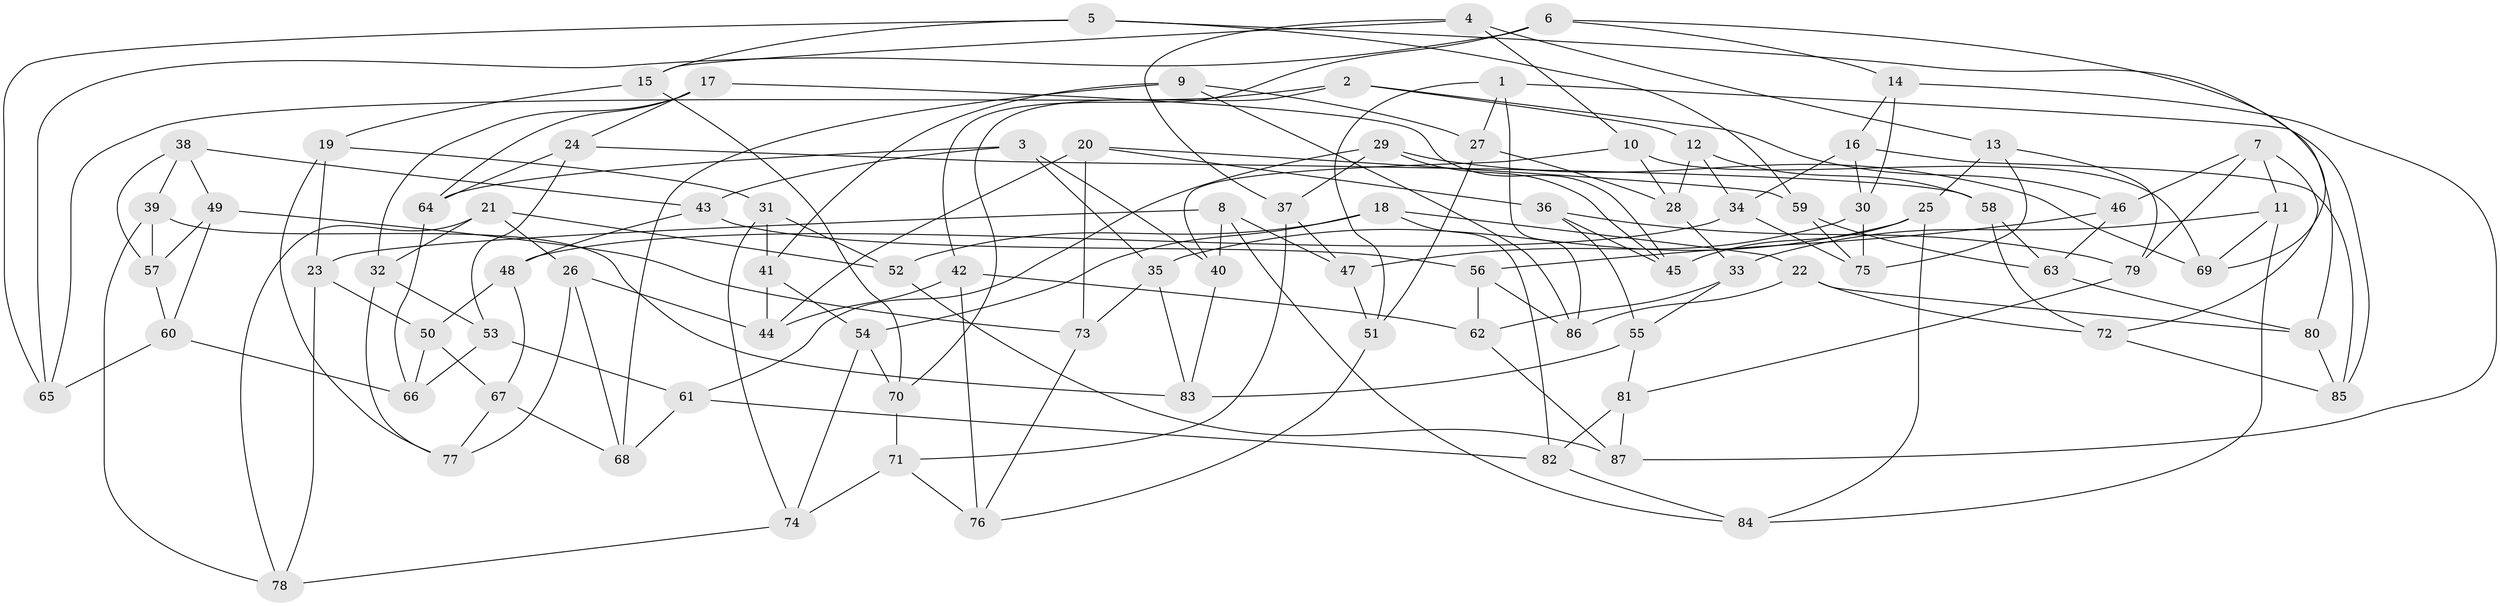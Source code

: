 // coarse degree distribution, {4: 0.6153846153846154, 3: 0.11538461538461539, 11: 0.038461538461538464, 5: 0.15384615384615385, 7: 0.019230769230769232, 8: 0.019230769230769232, 6: 0.019230769230769232, 9: 0.019230769230769232}
// Generated by graph-tools (version 1.1) at 2025/03/03/04/25 22:03:30]
// undirected, 87 vertices, 174 edges
graph export_dot {
graph [start="1"]
  node [color=gray90,style=filled];
  1;
  2;
  3;
  4;
  5;
  6;
  7;
  8;
  9;
  10;
  11;
  12;
  13;
  14;
  15;
  16;
  17;
  18;
  19;
  20;
  21;
  22;
  23;
  24;
  25;
  26;
  27;
  28;
  29;
  30;
  31;
  32;
  33;
  34;
  35;
  36;
  37;
  38;
  39;
  40;
  41;
  42;
  43;
  44;
  45;
  46;
  47;
  48;
  49;
  50;
  51;
  52;
  53;
  54;
  55;
  56;
  57;
  58;
  59;
  60;
  61;
  62;
  63;
  64;
  65;
  66;
  67;
  68;
  69;
  70;
  71;
  72;
  73;
  74;
  75;
  76;
  77;
  78;
  79;
  80;
  81;
  82;
  83;
  84;
  85;
  86;
  87;
  1 -- 51;
  1 -- 27;
  1 -- 85;
  1 -- 86;
  2 -- 12;
  2 -- 65;
  2 -- 46;
  2 -- 70;
  3 -- 64;
  3 -- 43;
  3 -- 40;
  3 -- 35;
  4 -- 37;
  4 -- 10;
  4 -- 13;
  4 -- 15;
  5 -- 59;
  5 -- 15;
  5 -- 65;
  5 -- 80;
  6 -- 14;
  6 -- 42;
  6 -- 65;
  6 -- 69;
  7 -- 79;
  7 -- 11;
  7 -- 46;
  7 -- 72;
  8 -- 40;
  8 -- 84;
  8 -- 23;
  8 -- 47;
  9 -- 68;
  9 -- 86;
  9 -- 27;
  9 -- 41;
  10 -- 28;
  10 -- 40;
  10 -- 69;
  11 -- 84;
  11 -- 33;
  11 -- 69;
  12 -- 34;
  12 -- 58;
  12 -- 28;
  13 -- 25;
  13 -- 75;
  13 -- 79;
  14 -- 16;
  14 -- 30;
  14 -- 87;
  15 -- 19;
  15 -- 70;
  16 -- 34;
  16 -- 30;
  16 -- 85;
  17 -- 24;
  17 -- 45;
  17 -- 64;
  17 -- 32;
  18 -- 52;
  18 -- 54;
  18 -- 82;
  18 -- 22;
  19 -- 31;
  19 -- 77;
  19 -- 23;
  20 -- 44;
  20 -- 73;
  20 -- 59;
  20 -- 36;
  21 -- 32;
  21 -- 52;
  21 -- 78;
  21 -- 26;
  22 -- 86;
  22 -- 80;
  22 -- 72;
  23 -- 78;
  23 -- 50;
  24 -- 64;
  24 -- 53;
  24 -- 58;
  25 -- 84;
  25 -- 45;
  25 -- 35;
  26 -- 44;
  26 -- 77;
  26 -- 68;
  27 -- 28;
  27 -- 51;
  28 -- 33;
  29 -- 69;
  29 -- 45;
  29 -- 37;
  29 -- 61;
  30 -- 75;
  30 -- 47;
  31 -- 74;
  31 -- 41;
  31 -- 52;
  32 -- 77;
  32 -- 53;
  33 -- 62;
  33 -- 55;
  34 -- 75;
  34 -- 48;
  35 -- 73;
  35 -- 83;
  36 -- 79;
  36 -- 45;
  36 -- 55;
  37 -- 47;
  37 -- 71;
  38 -- 49;
  38 -- 57;
  38 -- 39;
  38 -- 43;
  39 -- 83;
  39 -- 57;
  39 -- 78;
  40 -- 83;
  41 -- 54;
  41 -- 44;
  42 -- 44;
  42 -- 62;
  42 -- 76;
  43 -- 48;
  43 -- 56;
  46 -- 56;
  46 -- 63;
  47 -- 51;
  48 -- 67;
  48 -- 50;
  49 -- 57;
  49 -- 73;
  49 -- 60;
  50 -- 66;
  50 -- 67;
  51 -- 76;
  52 -- 87;
  53 -- 61;
  53 -- 66;
  54 -- 74;
  54 -- 70;
  55 -- 81;
  55 -- 83;
  56 -- 86;
  56 -- 62;
  57 -- 60;
  58 -- 63;
  58 -- 72;
  59 -- 75;
  59 -- 63;
  60 -- 65;
  60 -- 66;
  61 -- 82;
  61 -- 68;
  62 -- 87;
  63 -- 80;
  64 -- 66;
  67 -- 77;
  67 -- 68;
  70 -- 71;
  71 -- 74;
  71 -- 76;
  72 -- 85;
  73 -- 76;
  74 -- 78;
  79 -- 81;
  80 -- 85;
  81 -- 87;
  81 -- 82;
  82 -- 84;
}
